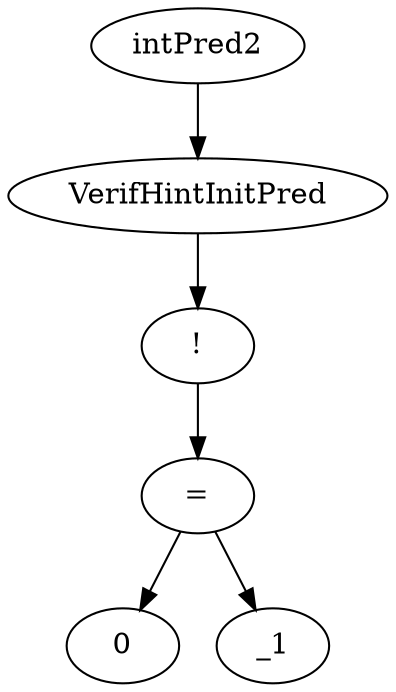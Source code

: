 digraph dag {
0 [label="intPred2"];
1 [label="VerifHintInitPred"];
2 [label="!"];
3 [label="="];
4 [label="0"];
5 [label="_1"];
"0" -> "1"[label=""]
"1" -> "2"[label=""]
"2" -> "3"[label=""]
"3" -> "5"[label=""]
"3" -> "4"[label=""]
}
